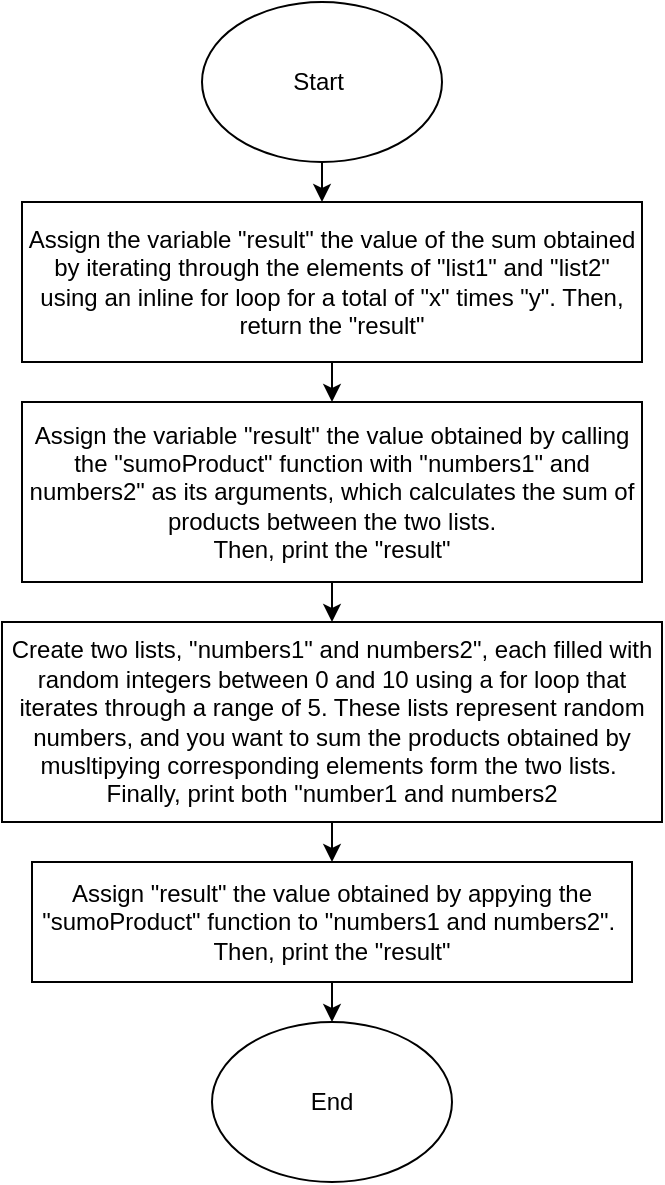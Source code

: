 <mxfile>
    <diagram id="56VedRkCJewhtjhU5Yok" name="Page-1">
        <mxGraphModel dx="766" dy="427" grid="1" gridSize="10" guides="1" tooltips="1" connect="1" arrows="1" fold="1" page="1" pageScale="1" pageWidth="850" pageHeight="1100" math="0" shadow="0">
            <root>
                <mxCell id="0"/>
                <mxCell id="1" parent="0"/>
                <mxCell id="3" style="edgeStyle=none;html=1;exitX=0.5;exitY=1;exitDx=0;exitDy=0;" edge="1" parent="1" source="2">
                    <mxGeometry relative="1" as="geometry">
                        <mxPoint x="370" y="130" as="targetPoint"/>
                    </mxGeometry>
                </mxCell>
                <mxCell id="2" value="Start&amp;nbsp;" style="ellipse;whiteSpace=wrap;html=1;" vertex="1" parent="1">
                    <mxGeometry x="310" y="30" width="120" height="80" as="geometry"/>
                </mxCell>
                <mxCell id="11" style="edgeStyle=none;html=1;entryX=0.5;entryY=0;entryDx=0;entryDy=0;" edge="1" parent="1" source="4" target="7">
                    <mxGeometry relative="1" as="geometry"/>
                </mxCell>
                <mxCell id="4" value="Assign the variable &quot;result&quot; the value of the sum obtained by iterating through the elements of &quot;list1&quot; and &quot;list2&quot; using an inline for loop for a total of &quot;x&quot; times &quot;y&quot;. Then, return the &quot;result&quot;" style="rounded=0;whiteSpace=wrap;html=1;" vertex="1" parent="1">
                    <mxGeometry x="220" y="130" width="310" height="80" as="geometry"/>
                </mxCell>
                <mxCell id="8" style="edgeStyle=none;html=1;" edge="1" parent="1" source="7">
                    <mxGeometry relative="1" as="geometry">
                        <mxPoint x="375" y="340" as="targetPoint"/>
                    </mxGeometry>
                </mxCell>
                <mxCell id="7" value="Assign the variable &quot;result&quot; the value obtained by calling the &quot;sumoProduct&quot; function with &quot;numbers1&quot; and numbers2&quot; as its arguments, which calculates the sum of products between the two lists.&lt;br&gt;Then, print the &quot;result&quot;" style="rounded=0;whiteSpace=wrap;html=1;" vertex="1" parent="1">
                    <mxGeometry x="220" y="230" width="310" height="90" as="geometry"/>
                </mxCell>
                <mxCell id="12" style="edgeStyle=none;html=1;" edge="1" parent="1" source="9">
                    <mxGeometry relative="1" as="geometry">
                        <mxPoint x="375" y="460" as="targetPoint"/>
                    </mxGeometry>
                </mxCell>
                <mxCell id="9" value="Create two lists, &quot;numbers1&quot; and numbers2&quot;, each filled with random integers between 0 and 10 using a for loop that iterates through a range of 5. These lists represent random numbers, and you want to sum the products obtained by musltipying corresponding elements form the two lists.&amp;nbsp;&lt;br&gt;Finally, print both &quot;number1 and numbers2" style="rounded=0;whiteSpace=wrap;html=1;" vertex="1" parent="1">
                    <mxGeometry x="210" y="340" width="330" height="100" as="geometry"/>
                </mxCell>
                <mxCell id="14" style="edgeStyle=none;html=1;" edge="1" parent="1" source="13">
                    <mxGeometry relative="1" as="geometry">
                        <mxPoint x="375" y="540" as="targetPoint"/>
                    </mxGeometry>
                </mxCell>
                <mxCell id="13" value="Assign &quot;result&quot; the value obtained by appying the &quot;sumoProduct&quot; function to &quot;numbers1 and numbers2&quot;.&amp;nbsp;&lt;br&gt;Then, print the &quot;result&quot;" style="rounded=0;whiteSpace=wrap;html=1;" vertex="1" parent="1">
                    <mxGeometry x="225" y="460" width="300" height="60" as="geometry"/>
                </mxCell>
                <mxCell id="15" value="End" style="ellipse;whiteSpace=wrap;html=1;" vertex="1" parent="1">
                    <mxGeometry x="315" y="540" width="120" height="80" as="geometry"/>
                </mxCell>
            </root>
        </mxGraphModel>
    </diagram>
</mxfile>